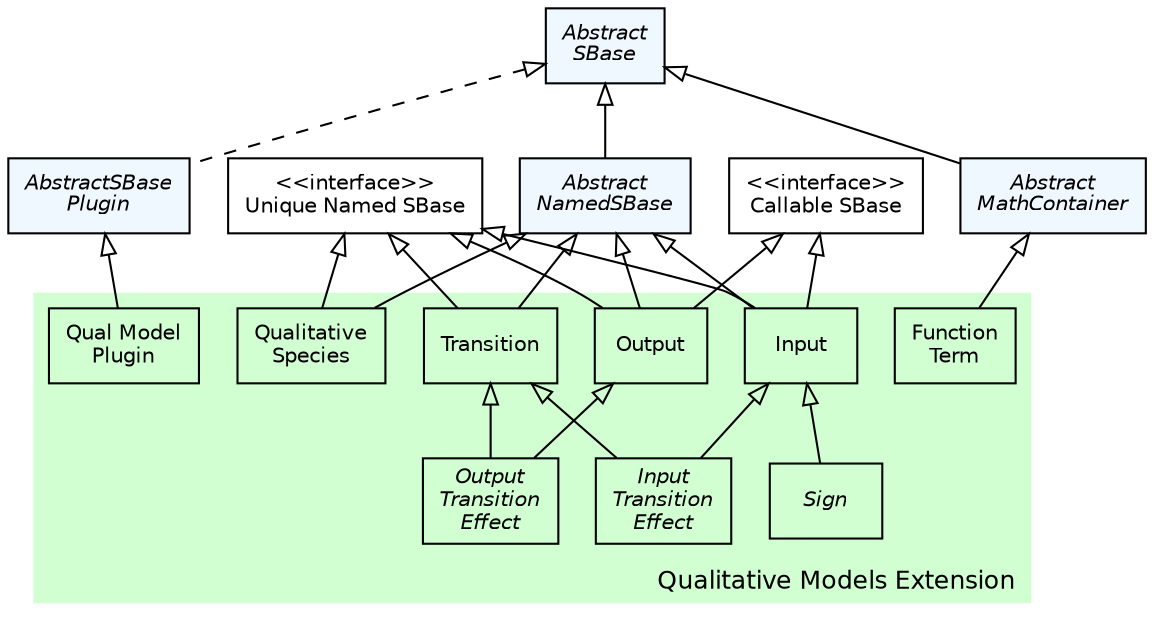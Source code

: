 #!/usr/local/bin/dot
#
# dot -Tpdf type_hierarchy.dot -otype_hierarchy.pdf && acroread type_hierarchy.pdf &
# dot -Tpng type_hierarchy.dot -otype_hierarchy.png
#
# $Id$
# $URL$
# $Rev$

strict digraph G{

	nodesep=0.25;
	ranksep=0.5;

	edge [
	  fontname="Helvetica",
	  fontsize=10,
	  labelfontname="Helvetica",
	  labelfontsize=10
	];
	node [
	  fontname="Helvetica",
	  fontsize=10,
	  shape=box
	];
  /*
   * Abstract data types
   */
  AbstractMathContainer                      [label=<<font><I>Abstract<br/>MathContainer</I></font>>, style="filled", fillcolor="#F0F8FF"];
  AbstractNamedSBase                         [label=<<font><I>Abstract<br/>NamedSBase</I></font>>, style="filled", fillcolor="#F0F8FF"];
  AbstractSBase                              [label=<<font><I>Abstract<br/>SBase</I></font>>, style="filled", fillcolor="#F0F8FF"];
  AbstractSBasePlugin                        [label=<<font><I>AbstractSBase<br/>Plugin</I></font>>, style="filled", fillcolor="#F0F8FF"];

	/*
	 * Interfaces
	 */
	
  UniqueNamedSBase                           [label="<<interface>>\nUnique Named SBase"];
  CallableSBase                              [label="<<interface>>\nCallable SBase"];

  subgraph clusterQual {
    fontname="Helvetica";
    fontsize=12;
    style="filled";
    fillcolor="#d2ffd2"
    color="#ffffff"
    label="Qualitative Models Extension";
    labelloc=b;
    labeljust=r;
    
      // Abstract data types
   	  InputTransitionEffect		          	 [label=<<font face="Helvetica-Oblique">Input<br/>Transition<br/>Effect</font>>];
   	  OutputTransitionEffect		       	 [label=<<font face="Helvetica-Oblique">Output<br/>Transition<br/>Effect</font>>];
   	  Sign							       	 [label=<<font face="Helvetica-Oblique">Sign</font>>];
    
	  /*
	   * Objects
	   */
	  FunctionTerm                               [label="Function\nTerm"];
	  Input                                      [label="Input"];
	  Output                                     [label="Output"];
	  QualitativeSpecies                         [label="Qualitative\nSpecies"];
	  QualModelPlugin                            [label="Qual Model\nPlugin"];
	  Transition                                 [label="Transition"];
      
      /*
      * inheritance graph
      */	  
      Input -> InputTransitionEffect      [dir=back,arrowtail=empty];
      Transition -> InputTransitionEffect      [dir=back,arrowtail=empty];
      Output -> OutputTransitionEffect      [dir=back,arrowtail=empty];
      Transition -> OutputTransitionEffect      [dir=back,arrowtail=empty];      
      Input -> Sign      [dir=back,arrowtail=empty];      
      
  }

  /*
   * inheritance graph
   */
  AbstractMathContainer -> FunctionTerm      [dir=back,arrowtail=empty];
  UniqueNamedSBase -> Input   [dir=back,arrowtail=empty];
  CallableSBase -> Input   [dir=back,arrowtail=empty];

  UniqueNamedSBase -> Output   [dir=back,arrowtail=empty];
  CallableSBase -> Output   [dir=back,arrowtail=empty];

  UniqueNamedSBase -> QualitativeSpecies   [dir=back,arrowtail=empty];
  UniqueNamedSBase -> Transition   [dir=back,arrowtail=empty];

  
  AbstractNamedSBase -> QualitativeSpecies   [dir=back,arrowtail=empty];
  AbstractNamedSBase -> Transition           [dir=back,arrowtail=empty];
  AbstractNamedSBase -> Input                [dir=back,arrowtail=empty];
  AbstractNamedSBase -> Output               [dir=back,arrowtail=empty];

  AbstractSBase -> AbstractNamedSBase        [dir=back,arrowtail=empty];
  AbstractSBase -> AbstractMathContainer     [dir=back,arrowtail=empty];
  AbstractSBase -> AbstractSBasePlugin       [dir=back,arrowtail=empty,style=dashed];
  
  AbstractSBasePlugin -> QualModelPlugin    [dir=back,arrowtail=empty];

}
